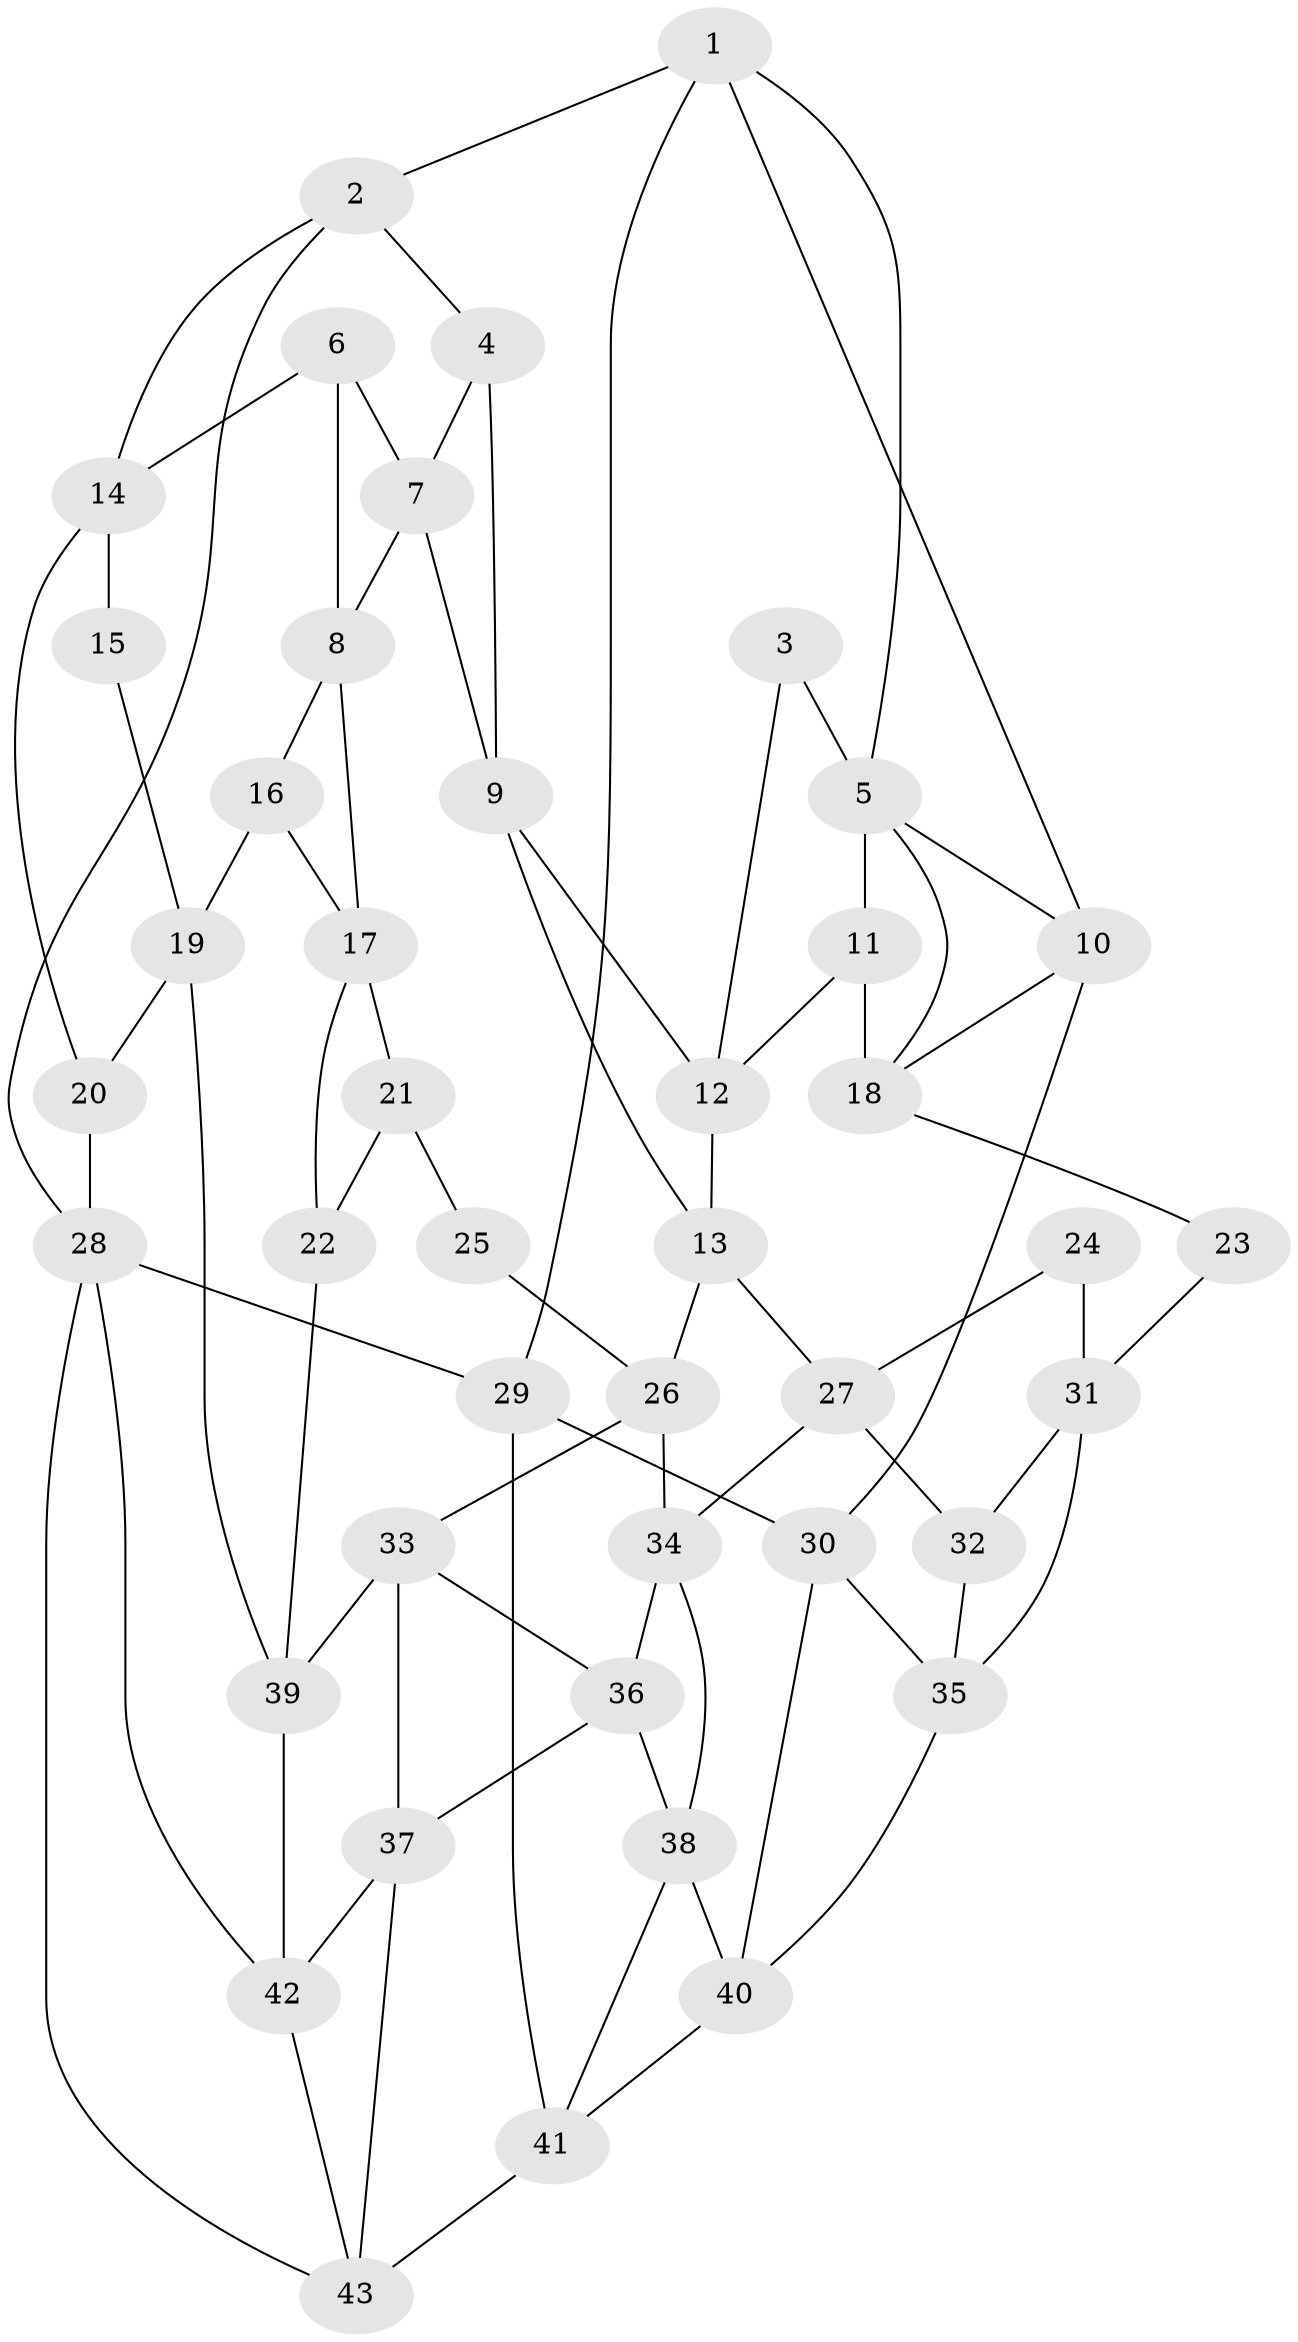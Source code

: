 // original degree distribution, {3: 0.03488372093023256, 5: 0.47674418604651164, 6: 0.2441860465116279, 4: 0.2441860465116279}
// Generated by graph-tools (version 1.1) at 2025/03/03/09/25 03:03:26]
// undirected, 43 vertices, 78 edges
graph export_dot {
graph [start="1"]
  node [color=gray90,style=filled];
  1;
  2;
  3;
  4;
  5;
  6;
  7;
  8;
  9;
  10;
  11;
  12;
  13;
  14;
  15;
  16;
  17;
  18;
  19;
  20;
  21;
  22;
  23;
  24;
  25;
  26;
  27;
  28;
  29;
  30;
  31;
  32;
  33;
  34;
  35;
  36;
  37;
  38;
  39;
  40;
  41;
  42;
  43;
  1 -- 2 [weight=1.0];
  1 -- 5 [weight=1.0];
  1 -- 10 [weight=1.0];
  1 -- 29 [weight=1.0];
  2 -- 4 [weight=1.0];
  2 -- 14 [weight=1.0];
  2 -- 28 [weight=1.0];
  3 -- 5 [weight=2.0];
  3 -- 12 [weight=1.0];
  4 -- 7 [weight=1.0];
  4 -- 9 [weight=1.0];
  5 -- 10 [weight=1.0];
  5 -- 11 [weight=1.0];
  5 -- 18 [weight=1.0];
  6 -- 7 [weight=1.0];
  6 -- 8 [weight=1.0];
  6 -- 14 [weight=1.0];
  7 -- 8 [weight=1.0];
  7 -- 9 [weight=1.0];
  8 -- 16 [weight=1.0];
  8 -- 17 [weight=1.0];
  9 -- 12 [weight=1.0];
  9 -- 13 [weight=1.0];
  10 -- 18 [weight=1.0];
  10 -- 30 [weight=1.0];
  11 -- 12 [weight=1.0];
  11 -- 18 [weight=1.0];
  12 -- 13 [weight=1.0];
  13 -- 26 [weight=1.0];
  13 -- 27 [weight=1.0];
  14 -- 15 [weight=2.0];
  14 -- 20 [weight=1.0];
  15 -- 19 [weight=1.0];
  16 -- 17 [weight=1.0];
  16 -- 19 [weight=1.0];
  17 -- 21 [weight=1.0];
  17 -- 22 [weight=1.0];
  18 -- 23 [weight=1.0];
  19 -- 20 [weight=1.0];
  19 -- 39 [weight=1.0];
  20 -- 28 [weight=1.0];
  21 -- 22 [weight=1.0];
  21 -- 25 [weight=2.0];
  22 -- 39 [weight=1.0];
  23 -- 31 [weight=2.0];
  24 -- 27 [weight=1.0];
  24 -- 31 [weight=2.0];
  25 -- 26 [weight=2.0];
  26 -- 33 [weight=1.0];
  26 -- 34 [weight=1.0];
  27 -- 32 [weight=1.0];
  27 -- 34 [weight=1.0];
  28 -- 29 [weight=1.0];
  28 -- 42 [weight=1.0];
  28 -- 43 [weight=1.0];
  29 -- 30 [weight=1.0];
  29 -- 41 [weight=1.0];
  30 -- 35 [weight=1.0];
  30 -- 40 [weight=1.0];
  31 -- 32 [weight=1.0];
  31 -- 35 [weight=1.0];
  32 -- 35 [weight=1.0];
  33 -- 36 [weight=1.0];
  33 -- 37 [weight=1.0];
  33 -- 39 [weight=1.0];
  34 -- 36 [weight=1.0];
  34 -- 38 [weight=1.0];
  35 -- 40 [weight=1.0];
  36 -- 37 [weight=1.0];
  36 -- 38 [weight=1.0];
  37 -- 42 [weight=1.0];
  37 -- 43 [weight=1.0];
  38 -- 40 [weight=1.0];
  38 -- 41 [weight=1.0];
  39 -- 42 [weight=1.0];
  40 -- 41 [weight=1.0];
  41 -- 43 [weight=1.0];
  42 -- 43 [weight=1.0];
}
